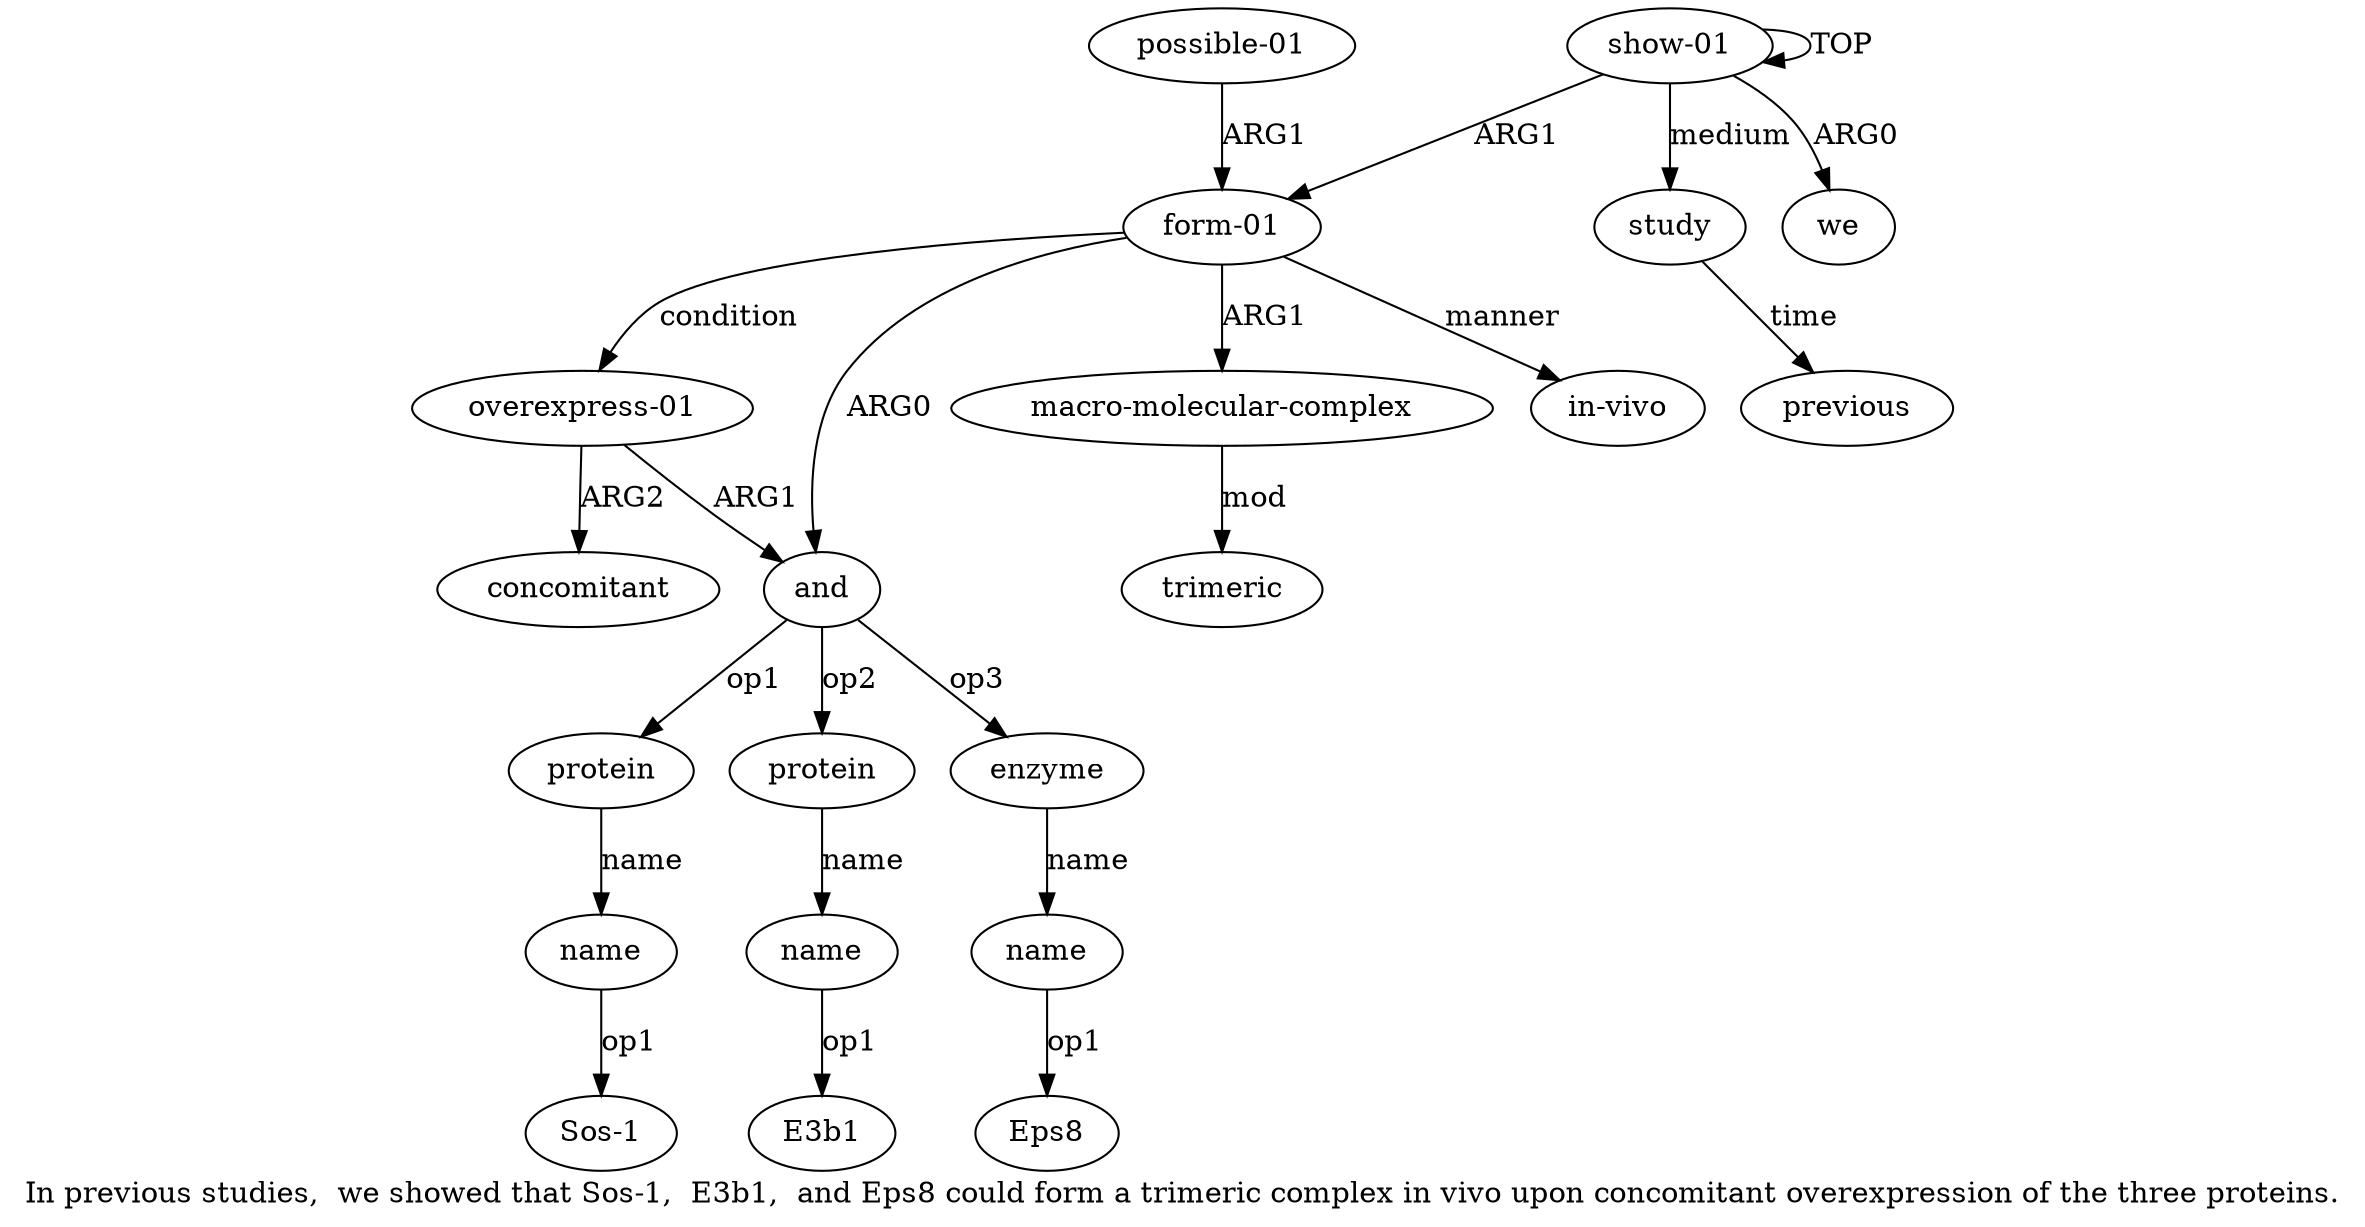 digraph  {
	graph [label="In previous studies,  we showed that Sos-1,  E3b1,  and Eps8 could form a trimeric complex in vivo upon concomitant overexpression \
of the three proteins."];
	node [label="\N"];
	a15	 [color=black,
		gold_ind=15,
		gold_label=concomitant,
		label=concomitant,
		test_ind=15,
		test_label=concomitant];
	a14	 [color=black,
		gold_ind=14,
		gold_label="overexpress-01",
		label="overexpress-01",
		test_ind=14,
		test_label="overexpress-01"];
	a14 -> a15 [key=0,
	color=black,
	gold_label=ARG2,
	label=ARG2,
	test_label=ARG2];
a3 [color=black,
	gold_ind=3,
	gold_label=and,
	label=and,
	test_ind=3,
	test_label=and];
a14 -> a3 [key=0,
color=black,
gold_label=ARG1,
label=ARG1,
test_label=ARG1];
a17 [color=black,
gold_ind=17,
gold_label=previous,
label=previous,
test_ind=17,
test_label=previous];
a16 [color=black,
gold_ind=16,
gold_label=study,
label=study,
test_ind=16,
test_label=study];
a16 -> a17 [key=0,
color=black,
gold_label=time,
label=time,
test_label=time];
a11 [color=black,
gold_ind=11,
gold_label=trimeric,
label=trimeric,
test_ind=11,
test_label=trimeric];
a10 [color=black,
gold_ind=10,
gold_label="macro-molecular-complex",
label="macro-molecular-complex",
test_ind=10,
test_label="macro-molecular-complex"];
a10 -> a11 [key=0,
color=black,
gold_label=mod,
label=mod,
test_label=mod];
a13 [color=black,
gold_ind=13,
gold_label="in-vivo",
label="in-vivo",
test_ind=13,
test_label="in-vivo"];
a12 [color=black,
gold_ind=12,
gold_label="possible-01",
label="possible-01",
test_ind=12,
test_label="possible-01"];
a2 [color=black,
gold_ind=2,
gold_label="form-01",
label="form-01",
test_ind=2,
test_label="form-01"];
a12 -> a2 [key=0,
color=black,
gold_label=ARG1,
label=ARG1,
test_label=ARG1];
"a7 E3b1" [color=black,
gold_ind=-1,
gold_label=E3b1,
label=E3b1,
test_ind=-1,
test_label=E3b1];
a1 [color=black,
gold_ind=1,
gold_label=we,
label=we,
test_ind=1,
test_label=we];
a0 [color=black,
gold_ind=0,
gold_label="show-01",
label="show-01",
test_ind=0,
test_label="show-01"];
a0 -> a16 [key=0,
color=black,
gold_label=medium,
label=medium,
test_label=medium];
a0 -> a1 [key=0,
color=black,
gold_label=ARG0,
label=ARG0,
test_label=ARG0];
a0 -> a0 [key=0,
color=black,
gold_label=TOP,
label=TOP,
test_label=TOP];
a0 -> a2 [key=0,
color=black,
gold_label=ARG1,
label=ARG1,
test_label=ARG1];
a4 [color=black,
gold_ind=4,
gold_label=protein,
label=protein,
test_ind=4,
test_label=protein];
a3 -> a4 [key=0,
color=black,
gold_label=op1,
label=op1,
test_label=op1];
a6 [color=black,
gold_ind=6,
gold_label=protein,
label=protein,
test_ind=6,
test_label=protein];
a3 -> a6 [key=0,
color=black,
gold_label=op2,
label=op2,
test_label=op2];
a8 [color=black,
gold_ind=8,
gold_label=enzyme,
label=enzyme,
test_ind=8,
test_label=enzyme];
a3 -> a8 [key=0,
color=black,
gold_label=op3,
label=op3,
test_label=op3];
a2 -> a14 [key=0,
color=black,
gold_label=condition,
label=condition,
test_label=condition];
a2 -> a10 [key=0,
color=black,
gold_label=ARG1,
label=ARG1,
test_label=ARG1];
a2 -> a13 [key=0,
color=black,
gold_label=manner,
label=manner,
test_label=manner];
a2 -> a3 [key=0,
color=black,
gold_label=ARG0,
label=ARG0,
test_label=ARG0];
a5 [color=black,
gold_ind=5,
gold_label=name,
label=name,
test_ind=5,
test_label=name];
"a5 Sos-1" [color=black,
gold_ind=-1,
gold_label="Sos-1",
label="Sos-1",
test_ind=-1,
test_label="Sos-1"];
a5 -> "a5 Sos-1" [key=0,
color=black,
gold_label=op1,
label=op1,
test_label=op1];
a4 -> a5 [key=0,
color=black,
gold_label=name,
label=name,
test_label=name];
a7 [color=black,
gold_ind=7,
gold_label=name,
label=name,
test_ind=7,
test_label=name];
a7 -> "a7 E3b1" [key=0,
color=black,
gold_label=op1,
label=op1,
test_label=op1];
a6 -> a7 [key=0,
color=black,
gold_label=name,
label=name,
test_label=name];
a9 [color=black,
gold_ind=9,
gold_label=name,
label=name,
test_ind=9,
test_label=name];
"a9 Eps8" [color=black,
gold_ind=-1,
gold_label=Eps8,
label=Eps8,
test_ind=-1,
test_label=Eps8];
a9 -> "a9 Eps8" [key=0,
color=black,
gold_label=op1,
label=op1,
test_label=op1];
a8 -> a9 [key=0,
color=black,
gold_label=name,
label=name,
test_label=name];
}
